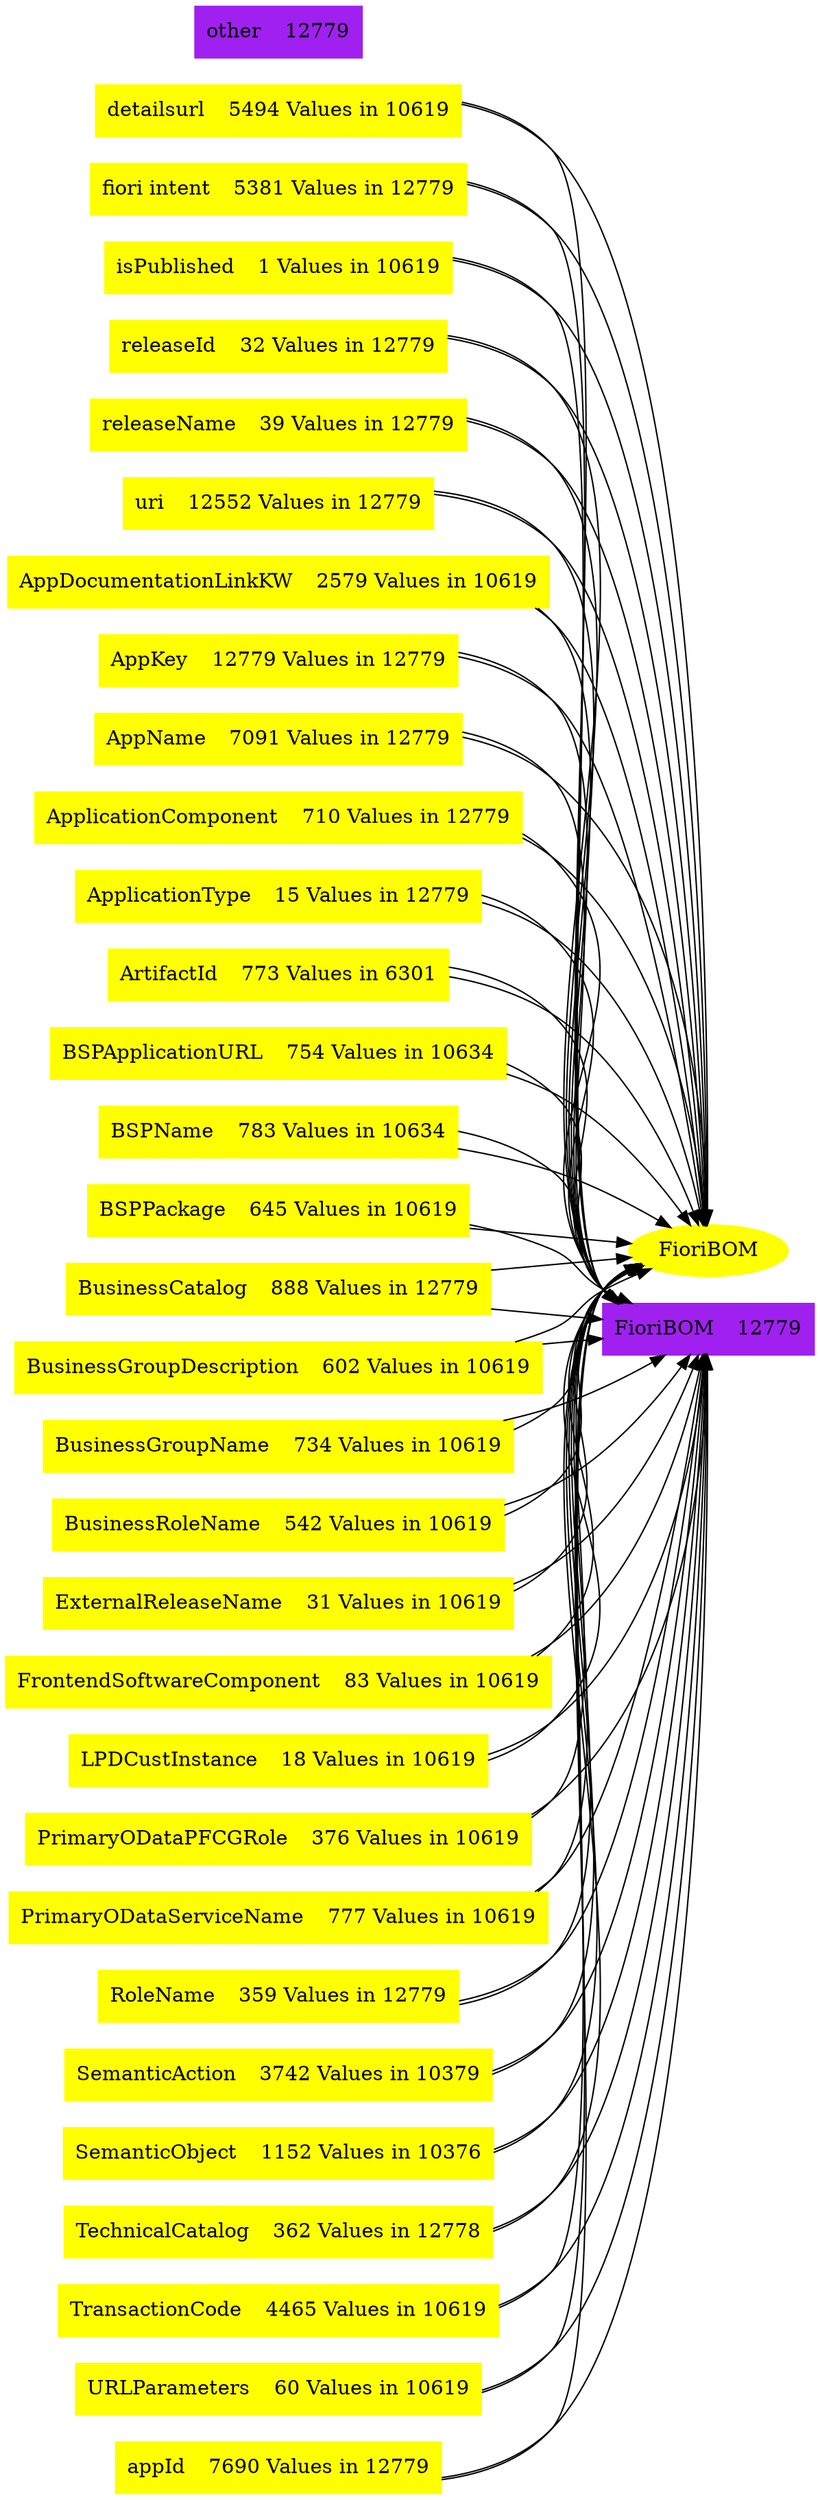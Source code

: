 
    digraph sdsu {
	size="36,36";
   rankdir=LR
	node [color=yellow, style=filled];
    "FioriBOM"
  node [shape=record, color=yellow, style=filled];
 "AppDocumentationLinkKW" [label="{ AppDocumentationLinkKW | 2579 Values in 10619  }"]
"AppKey" [label="{ AppKey | 12779 Values in 12779  }"]
"AppName" [label="{ AppName | 7091 Values in 12779  }"]
"ApplicationComponent" [label="{ ApplicationComponent | 710 Values in 12779  }"]
"ApplicationType" [label="{ ApplicationType | 15 Values in 12779  }"]
"ArtifactId" [label="{ ArtifactId | 773 Values in 6301  }"]
"BSPApplicationURL" [label="{ BSPApplicationURL | 754 Values in 10634  }"]
"BSPName" [label="{ BSPName | 783 Values in 10634  }"]
"BSPPackage" [label="{ BSPPackage | 645 Values in 10619  }"]
"BusinessCatalog" [label="{ BusinessCatalog | 888 Values in 12779  }"]
"BusinessGroupDescription" [label="{ BusinessGroupDescription | 602 Values in 10619  }"]
"BusinessGroupName" [label="{ BusinessGroupName | 734 Values in 10619  }"]
"BusinessRoleName" [label="{ BusinessRoleName | 542 Values in 10619  }"]
"ExternalReleaseName" [label="{ ExternalReleaseName | 31 Values in 10619  }"]
"FrontendSoftwareComponent" [label="{ FrontendSoftwareComponent | 83 Values in 10619  }"]
"LPDCustInstance" [label="{ LPDCustInstance | 18 Values in 10619  }"]
"PrimaryODataPFCGRole" [label="{ PrimaryODataPFCGRole | 376 Values in 10619  }"]
"PrimaryODataServiceName" [label="{ PrimaryODataServiceName | 777 Values in 10619  }"]
"RoleName" [label="{ RoleName | 359 Values in 12779  }"]
"SemanticAction" [label="{ SemanticAction | 3742 Values in 10379  }"]
"SemanticObject" [label="{ SemanticObject | 1152 Values in 10376  }"]
"TechnicalCatalog" [label="{ TechnicalCatalog | 362 Values in 12778  }"]
"TransactionCode" [label="{ TransactionCode | 4465 Values in 10619  }"]
"URLParameters" [label="{ URLParameters | 60 Values in 10619  }"]
"appId" [label="{ appId | 7690 Values in 12779  }"]
"detailsurl" [label="{ detailsurl | 5494 Values in 10619  }"]
"fiori intent" [label="{ fiori intent | 5381 Values in 12779  }"]
"isPublished" [label="{ isPublished | 1 Values in 10619  }"]
"releaseId" [label="{ releaseId | 32 Values in 12779  }"]
"releaseName" [label="{ releaseName | 39 Values in 12779  }"]
"uri" [label="{ uri | 12552 Values in 12779  }"]
node [color=purple, style=filled]; 
node [shape=record]; 
 "record" [label="{<f0> FioriBOM | 12779}"] 
 "r_other" [label="{<f0> other | 12779}"] 
 # relation from categories to domain
 "AppDocumentationLinkKW" -> "FioriBOM" 
 "AppKey" -> "FioriBOM" 
 "AppName" -> "FioriBOM" 
 "ApplicationComponent" -> "FioriBOM" 
 "ApplicationType" -> "FioriBOM" 
 "ArtifactId" -> "FioriBOM" 
 "BSPApplicationURL" -> "FioriBOM" 
 "BSPName" -> "FioriBOM" 
 "BSPPackage" -> "FioriBOM" 
 "BusinessCatalog" -> "FioriBOM" 
 "BusinessGroupDescription" -> "FioriBOM" 
 "BusinessGroupName" -> "FioriBOM" 
 "BusinessRoleName" -> "FioriBOM" 
 "ExternalReleaseName" -> "FioriBOM" 
 "FrontendSoftwareComponent" -> "FioriBOM" 
 "LPDCustInstance" -> "FioriBOM" 
 "PrimaryODataPFCGRole" -> "FioriBOM" 
 "PrimaryODataServiceName" -> "FioriBOM" 
 "RoleName" -> "FioriBOM" 
 "SemanticAction" -> "FioriBOM" 
 "SemanticObject" -> "FioriBOM" 
 "TechnicalCatalog" -> "FioriBOM" 
 "TransactionCode" -> "FioriBOM" 
 "URLParameters" -> "FioriBOM" 
 "appId" -> "FioriBOM" 
 "detailsurl" -> "FioriBOM" 
 "fiori intent" -> "FioriBOM" 
 "isPublished" -> "FioriBOM" 
 "releaseId" -> "FioriBOM" 
 "releaseName" -> "FioriBOM" 
 "uri" -> "FioriBOM" 
# relation from categories to records
 "AppDocumentationLinkKW" -> "record" 
 "AppKey" -> "record" 
 "AppName" -> "record" 
 "ApplicationComponent" -> "record" 
 "ApplicationType" -> "record" 
 "ArtifactId" -> "record" 
 "BSPApplicationURL" -> "record" 
 "BSPName" -> "record" 
 "BSPPackage" -> "record" 
 "BusinessCatalog" -> "record" 
 "BusinessGroupDescription" -> "record" 
 "BusinessGroupName" -> "record" 
 "BusinessRoleName" -> "record" 
 "ExternalReleaseName" -> "record" 
 "FrontendSoftwareComponent" -> "record" 
 "LPDCustInstance" -> "record" 
 "PrimaryODataPFCGRole" -> "record" 
 "PrimaryODataServiceName" -> "record" 
 "RoleName" -> "record" 
 "SemanticAction" -> "record" 
 "SemanticObject" -> "record" 
 "TechnicalCatalog" -> "record" 
 "TransactionCode" -> "record" 
 "URLParameters" -> "record" 
 "appId" -> "record" 
 "detailsurl" -> "record" 
 "fiori intent" -> "record" 
 "isPublished" -> "record" 
 "releaseId" -> "record" 
 "releaseName" -> "record" 
 "uri" -> "record" 
}
